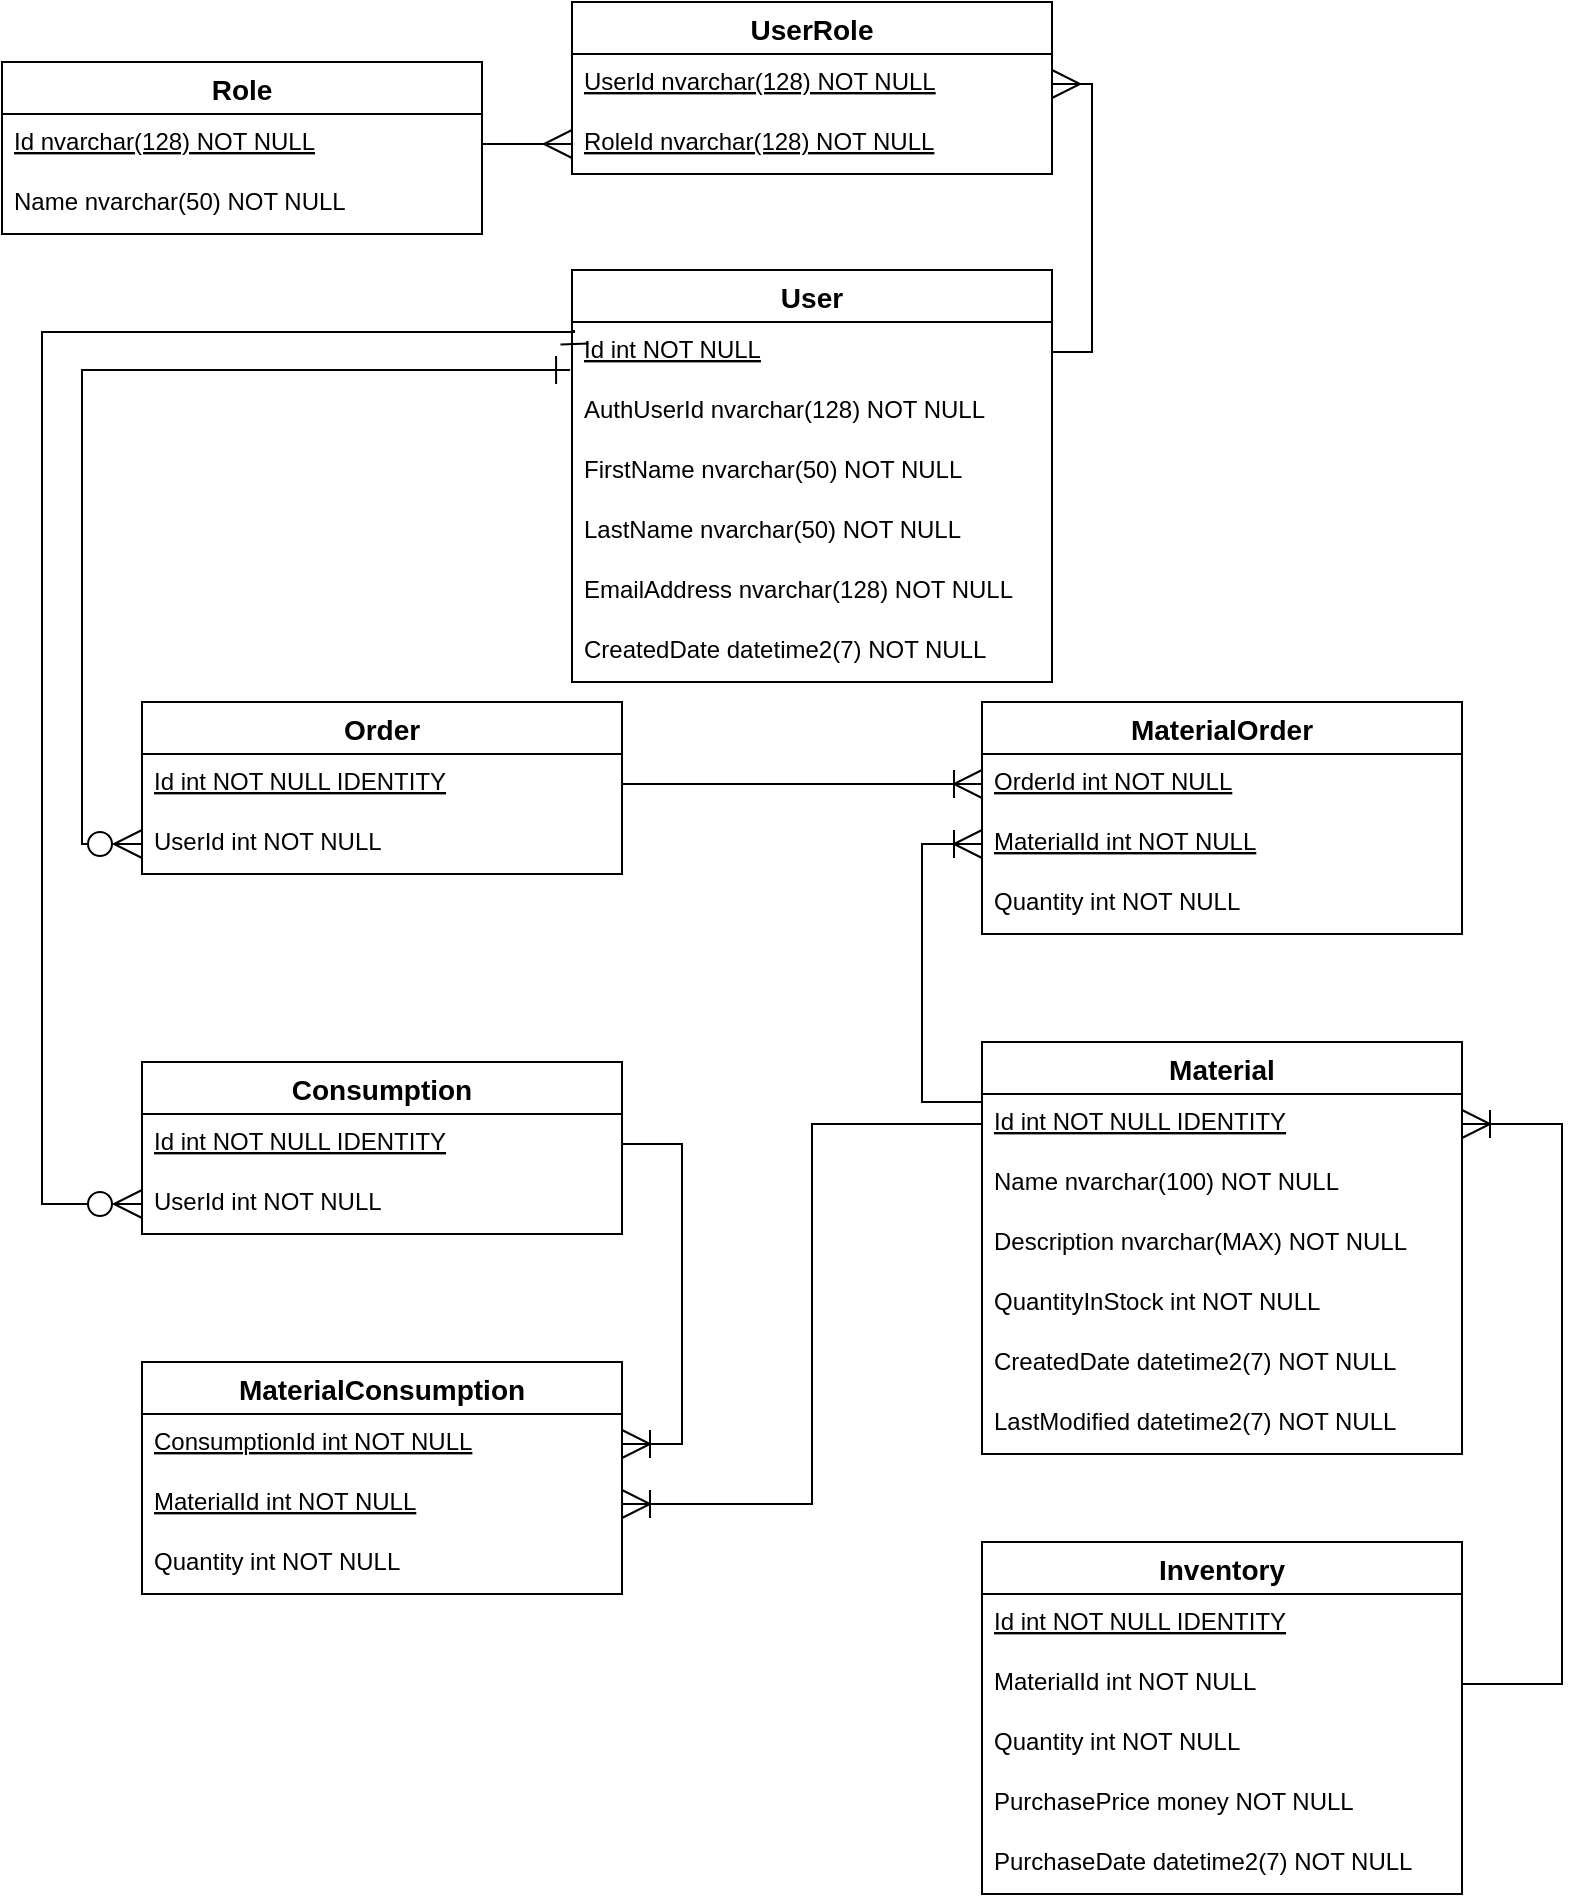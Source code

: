 <mxfile version="16.5.1" type="device"><diagram id="R2lEEEUBdFMjLlhIrx00" name="Page-1"><mxGraphModel dx="1102" dy="865" grid="1" gridSize="10" guides="1" tooltips="1" connect="1" arrows="1" fold="1" page="1" pageScale="1" pageWidth="827" pageHeight="1169" math="0" shadow="0" extFonts="Permanent Marker^https://fonts.googleapis.com/css?family=Permanent+Marker"><root><mxCell id="0"/><mxCell id="1" parent="0"/><mxCell id="kBDeAQ2oc8QEoR5hL12b-32" value="User" style="swimlane;fontStyle=1;childLayout=stackLayout;horizontal=1;startSize=26;horizontalStack=0;resizeParent=1;resizeParentMax=0;resizeLast=0;collapsible=1;marginBottom=0;align=center;fontSize=14;" parent="1" vertex="1"><mxGeometry x="305" y="204" width="240" height="206" as="geometry"/></mxCell><mxCell id="kBDeAQ2oc8QEoR5hL12b-33" value="Id int NOT NULL" style="text;strokeColor=none;fillColor=none;spacingLeft=4;spacingRight=4;overflow=hidden;rotatable=0;points=[[0,0.5],[1,0.5]];portConstraint=eastwest;fontSize=12;fontStyle=4" parent="kBDeAQ2oc8QEoR5hL12b-32" vertex="1"><mxGeometry y="26" width="240" height="30" as="geometry"/></mxCell><mxCell id="uFEEeuUeAV_uHMcNJ2y1-2" value="AuthUserId nvarchar(128) NOT NULL" style="text;strokeColor=none;fillColor=none;spacingLeft=4;spacingRight=4;overflow=hidden;rotatable=0;points=[[0,0.5],[1,0.5]];portConstraint=eastwest;fontSize=12;" vertex="1" parent="kBDeAQ2oc8QEoR5hL12b-32"><mxGeometry y="56" width="240" height="30" as="geometry"/></mxCell><mxCell id="kBDeAQ2oc8QEoR5hL12b-34" value="FirstName nvarchar(50) NOT NULL" style="text;strokeColor=none;fillColor=none;spacingLeft=4;spacingRight=4;overflow=hidden;rotatable=0;points=[[0,0.5],[1,0.5]];portConstraint=eastwest;fontSize=12;" parent="kBDeAQ2oc8QEoR5hL12b-32" vertex="1"><mxGeometry y="86" width="240" height="30" as="geometry"/></mxCell><mxCell id="kBDeAQ2oc8QEoR5hL12b-35" value="LastName nvarchar(50) NOT NULL" style="text;strokeColor=none;fillColor=none;spacingLeft=4;spacingRight=4;overflow=hidden;rotatable=0;points=[[0,0.5],[1,0.5]];portConstraint=eastwest;fontSize=12;" parent="kBDeAQ2oc8QEoR5hL12b-32" vertex="1"><mxGeometry y="116" width="240" height="30" as="geometry"/></mxCell><mxCell id="kBDeAQ2oc8QEoR5hL12b-36" value="EmailAddress nvarchar(128) NOT NULL" style="text;strokeColor=none;fillColor=none;spacingLeft=4;spacingRight=4;overflow=hidden;rotatable=0;points=[[0,0.5],[1,0.5]];portConstraint=eastwest;fontSize=12;" parent="kBDeAQ2oc8QEoR5hL12b-32" vertex="1"><mxGeometry y="146" width="240" height="30" as="geometry"/></mxCell><mxCell id="kBDeAQ2oc8QEoR5hL12b-37" value="CreatedDate datetime2(7) NOT NULL" style="text;strokeColor=none;fillColor=none;spacingLeft=4;spacingRight=4;overflow=hidden;rotatable=0;points=[[0,0.5],[1,0.5]];portConstraint=eastwest;fontSize=12;" parent="kBDeAQ2oc8QEoR5hL12b-32" vertex="1"><mxGeometry y="176" width="240" height="30" as="geometry"/></mxCell><mxCell id="kBDeAQ2oc8QEoR5hL12b-38" value="Material" style="swimlane;fontStyle=1;childLayout=stackLayout;horizontal=1;startSize=26;horizontalStack=0;resizeParent=1;resizeParentMax=0;resizeLast=0;collapsible=1;marginBottom=0;align=center;fontSize=14;" parent="1" vertex="1"><mxGeometry x="510" y="590" width="240" height="206" as="geometry"/></mxCell><mxCell id="kBDeAQ2oc8QEoR5hL12b-39" value="Id int NOT NULL IDENTITY" style="text;strokeColor=none;fillColor=none;spacingLeft=4;spacingRight=4;overflow=hidden;rotatable=0;points=[[0,0.5],[1,0.5]];portConstraint=eastwest;fontSize=12;fontStyle=4" parent="kBDeAQ2oc8QEoR5hL12b-38" vertex="1"><mxGeometry y="26" width="240" height="30" as="geometry"/></mxCell><mxCell id="kBDeAQ2oc8QEoR5hL12b-40" value="Name nvarchar(100) NOT NULL" style="text;strokeColor=none;fillColor=none;spacingLeft=4;spacingRight=4;overflow=hidden;rotatable=0;points=[[0,0.5],[1,0.5]];portConstraint=eastwest;fontSize=12;" parent="kBDeAQ2oc8QEoR5hL12b-38" vertex="1"><mxGeometry y="56" width="240" height="30" as="geometry"/></mxCell><mxCell id="kBDeAQ2oc8QEoR5hL12b-41" value="Description nvarchar(MAX) NOT NULL" style="text;strokeColor=none;fillColor=none;spacingLeft=4;spacingRight=4;overflow=hidden;rotatable=0;points=[[0,0.5],[1,0.5]];portConstraint=eastwest;fontSize=12;" parent="kBDeAQ2oc8QEoR5hL12b-38" vertex="1"><mxGeometry y="86" width="240" height="30" as="geometry"/></mxCell><mxCell id="kBDeAQ2oc8QEoR5hL12b-84" value="QuantityInStock int NOT NULL" style="text;strokeColor=none;fillColor=none;spacingLeft=4;spacingRight=4;overflow=hidden;rotatable=0;points=[[0,0.5],[1,0.5]];portConstraint=eastwest;fontSize=12;fontStyle=0" parent="kBDeAQ2oc8QEoR5hL12b-38" vertex="1"><mxGeometry y="116" width="240" height="30" as="geometry"/></mxCell><mxCell id="kBDeAQ2oc8QEoR5hL12b-42" value="CreatedDate datetime2(7) NOT NULL" style="text;strokeColor=none;fillColor=none;spacingLeft=4;spacingRight=4;overflow=hidden;rotatable=0;points=[[0,0.5],[1,0.5]];portConstraint=eastwest;fontSize=12;" parent="kBDeAQ2oc8QEoR5hL12b-38" vertex="1"><mxGeometry y="146" width="240" height="30" as="geometry"/></mxCell><mxCell id="kBDeAQ2oc8QEoR5hL12b-43" value="LastModified datetime2(7) NOT NULL" style="text;strokeColor=none;fillColor=none;spacingLeft=4;spacingRight=4;overflow=hidden;rotatable=0;points=[[0,0.5],[1,0.5]];portConstraint=eastwest;fontSize=12;" parent="kBDeAQ2oc8QEoR5hL12b-38" vertex="1"><mxGeometry y="176" width="240" height="30" as="geometry"/></mxCell><mxCell id="kBDeAQ2oc8QEoR5hL12b-44" value="Inventory" style="swimlane;fontStyle=1;childLayout=stackLayout;horizontal=1;startSize=26;horizontalStack=0;resizeParent=1;resizeParentMax=0;resizeLast=0;collapsible=1;marginBottom=0;align=center;fontSize=14;" parent="1" vertex="1"><mxGeometry x="510" y="840" width="240" height="176" as="geometry"/></mxCell><mxCell id="kBDeAQ2oc8QEoR5hL12b-45" value="Id int NOT NULL IDENTITY" style="text;strokeColor=none;fillColor=none;spacingLeft=4;spacingRight=4;overflow=hidden;rotatable=0;points=[[0,0.5],[1,0.5]];portConstraint=eastwest;fontSize=12;fontStyle=4" parent="kBDeAQ2oc8QEoR5hL12b-44" vertex="1"><mxGeometry y="26" width="240" height="30" as="geometry"/></mxCell><mxCell id="kBDeAQ2oc8QEoR5hL12b-46" value="MaterialId int NOT NULL" style="text;strokeColor=none;fillColor=none;spacingLeft=4;spacingRight=4;overflow=hidden;rotatable=0;points=[[0,0.5],[1,0.5]];portConstraint=eastwest;fontSize=12;" parent="kBDeAQ2oc8QEoR5hL12b-44" vertex="1"><mxGeometry y="56" width="240" height="30" as="geometry"/></mxCell><mxCell id="kBDeAQ2oc8QEoR5hL12b-47" value="Quantity int NOT NULL" style="text;strokeColor=none;fillColor=none;spacingLeft=4;spacingRight=4;overflow=hidden;rotatable=0;points=[[0,0.5],[1,0.5]];portConstraint=eastwest;fontSize=12;" parent="kBDeAQ2oc8QEoR5hL12b-44" vertex="1"><mxGeometry y="86" width="240" height="30" as="geometry"/></mxCell><mxCell id="kBDeAQ2oc8QEoR5hL12b-48" value="PurchasePrice money NOT NULL" style="text;strokeColor=none;fillColor=none;spacingLeft=4;spacingRight=4;overflow=hidden;rotatable=0;points=[[0,0.5],[1,0.5]];portConstraint=eastwest;fontSize=12;" parent="kBDeAQ2oc8QEoR5hL12b-44" vertex="1"><mxGeometry y="116" width="240" height="30" as="geometry"/></mxCell><mxCell id="kBDeAQ2oc8QEoR5hL12b-49" value="PurchaseDate datetime2(7) NOT NULL" style="text;strokeColor=none;fillColor=none;spacingLeft=4;spacingRight=4;overflow=hidden;rotatable=0;points=[[0,0.5],[1,0.5]];portConstraint=eastwest;fontSize=12;" parent="kBDeAQ2oc8QEoR5hL12b-44" vertex="1"><mxGeometry y="146" width="240" height="30" as="geometry"/></mxCell><mxCell id="kBDeAQ2oc8QEoR5hL12b-58" value="Role" style="swimlane;fontStyle=1;childLayout=stackLayout;horizontal=1;startSize=26;horizontalStack=0;resizeParent=1;resizeParentMax=0;resizeLast=0;collapsible=1;marginBottom=0;align=center;fontSize=14;" parent="1" vertex="1"><mxGeometry x="20" y="100" width="240" height="86" as="geometry"/></mxCell><mxCell id="kBDeAQ2oc8QEoR5hL12b-59" value="Id nvarchar(128) NOT NULL" style="text;strokeColor=none;fillColor=none;spacingLeft=4;spacingRight=4;overflow=hidden;rotatable=0;points=[[0,0.5],[1,0.5]];portConstraint=eastwest;fontSize=12;fontStyle=4" parent="kBDeAQ2oc8QEoR5hL12b-58" vertex="1"><mxGeometry y="26" width="240" height="30" as="geometry"/></mxCell><mxCell id="kBDeAQ2oc8QEoR5hL12b-62" value="Name nvarchar(50) NOT NULL" style="text;strokeColor=none;fillColor=none;spacingLeft=4;spacingRight=4;overflow=hidden;rotatable=0;points=[[0,0.5],[1,0.5]];portConstraint=eastwest;fontSize=12;" parent="kBDeAQ2oc8QEoR5hL12b-58" vertex="1"><mxGeometry y="56" width="240" height="30" as="geometry"/></mxCell><mxCell id="kBDeAQ2oc8QEoR5hL12b-64" value="UserRole" style="swimlane;fontStyle=1;childLayout=stackLayout;horizontal=1;startSize=26;horizontalStack=0;resizeParent=1;resizeParentMax=0;resizeLast=0;collapsible=1;marginBottom=0;align=center;fontSize=14;" parent="1" vertex="1"><mxGeometry x="305" y="70" width="240" height="86" as="geometry"/></mxCell><mxCell id="kBDeAQ2oc8QEoR5hL12b-65" value="UserId nvarchar(128) NOT NULL" style="text;strokeColor=none;fillColor=none;spacingLeft=4;spacingRight=4;overflow=hidden;rotatable=0;points=[[0,0.5],[1,0.5]];portConstraint=eastwest;fontSize=12;fontStyle=4" parent="kBDeAQ2oc8QEoR5hL12b-64" vertex="1"><mxGeometry y="26" width="240" height="30" as="geometry"/></mxCell><mxCell id="kBDeAQ2oc8QEoR5hL12b-70" value="RoleId nvarchar(128) NOT NULL" style="text;strokeColor=none;fillColor=none;spacingLeft=4;spacingRight=4;overflow=hidden;rotatable=0;points=[[0,0.5],[1,0.5]];portConstraint=eastwest;fontSize=12;fontStyle=4" parent="kBDeAQ2oc8QEoR5hL12b-64" vertex="1"><mxGeometry y="56" width="240" height="30" as="geometry"/></mxCell><mxCell id="kBDeAQ2oc8QEoR5hL12b-72" value="Order" style="swimlane;fontStyle=1;childLayout=stackLayout;horizontal=1;startSize=26;horizontalStack=0;resizeParent=1;resizeParentMax=0;resizeLast=0;collapsible=1;marginBottom=0;align=center;fontSize=14;" parent="1" vertex="1"><mxGeometry x="90" y="420" width="240" height="86" as="geometry"/></mxCell><mxCell id="kBDeAQ2oc8QEoR5hL12b-73" value="Id int NOT NULL IDENTITY" style="text;strokeColor=none;fillColor=none;spacingLeft=4;spacingRight=4;overflow=hidden;rotatable=0;points=[[0,0.5],[1,0.5]];portConstraint=eastwest;fontSize=12;fontStyle=4" parent="kBDeAQ2oc8QEoR5hL12b-72" vertex="1"><mxGeometry y="26" width="240" height="30" as="geometry"/></mxCell><mxCell id="kBDeAQ2oc8QEoR5hL12b-77" value="UserId int NOT NULL" style="text;strokeColor=none;fillColor=none;spacingLeft=4;spacingRight=4;overflow=hidden;rotatable=0;points=[[0,0.5],[1,0.5]];portConstraint=eastwest;fontSize=12;" parent="kBDeAQ2oc8QEoR5hL12b-72" vertex="1"><mxGeometry y="56" width="240" height="30" as="geometry"/></mxCell><mxCell id="kBDeAQ2oc8QEoR5hL12b-78" value="MaterialOrder" style="swimlane;fontStyle=1;childLayout=stackLayout;horizontal=1;startSize=26;horizontalStack=0;resizeParent=1;resizeParentMax=0;resizeLast=0;collapsible=1;marginBottom=0;align=center;fontSize=14;" parent="1" vertex="1"><mxGeometry x="510" y="420" width="240" height="116" as="geometry"/></mxCell><mxCell id="kBDeAQ2oc8QEoR5hL12b-79" value="OrderId int NOT NULL" style="text;strokeColor=none;fillColor=none;spacingLeft=4;spacingRight=4;overflow=hidden;rotatable=0;points=[[0,0.5],[1,0.5]];portConstraint=eastwest;fontSize=12;fontStyle=4" parent="kBDeAQ2oc8QEoR5hL12b-78" vertex="1"><mxGeometry y="26" width="240" height="30" as="geometry"/></mxCell><mxCell id="kBDeAQ2oc8QEoR5hL12b-81" value="MaterialId int NOT NULL" style="text;strokeColor=none;fillColor=none;spacingLeft=4;spacingRight=4;overflow=hidden;rotatable=0;points=[[0,0.5],[1,0.5]];portConstraint=eastwest;fontSize=12;fontStyle=4" parent="kBDeAQ2oc8QEoR5hL12b-78" vertex="1"><mxGeometry y="56" width="240" height="30" as="geometry"/></mxCell><mxCell id="kBDeAQ2oc8QEoR5hL12b-82" value="Quantity int NOT NULL" style="text;strokeColor=none;fillColor=none;spacingLeft=4;spacingRight=4;overflow=hidden;rotatable=0;points=[[0,0.5],[1,0.5]];portConstraint=eastwest;fontSize=12;fontStyle=0" parent="kBDeAQ2oc8QEoR5hL12b-78" vertex="1"><mxGeometry y="86" width="240" height="30" as="geometry"/></mxCell><mxCell id="kBDeAQ2oc8QEoR5hL12b-85" style="edgeStyle=orthogonalEdgeStyle;rounded=0;orthogonalLoop=1;jettySize=auto;html=1;exitX=1;exitY=0.5;exitDx=0;exitDy=0;entryX=0;entryY=0.5;entryDx=0;entryDy=0;endArrow=ERmany;endFill=0;endSize=12;" parent="1" source="kBDeAQ2oc8QEoR5hL12b-59" target="kBDeAQ2oc8QEoR5hL12b-70" edge="1"><mxGeometry relative="1" as="geometry"/></mxCell><mxCell id="kBDeAQ2oc8QEoR5hL12b-86" style="edgeStyle=orthogonalEdgeStyle;rounded=0;orthogonalLoop=1;jettySize=auto;html=1;exitX=1;exitY=0.5;exitDx=0;exitDy=0;entryX=1;entryY=0.5;entryDx=0;entryDy=0;endArrow=ERmany;endFill=0;endSize=12;" parent="1" source="kBDeAQ2oc8QEoR5hL12b-33" target="kBDeAQ2oc8QEoR5hL12b-65" edge="1"><mxGeometry relative="1" as="geometry"/></mxCell><mxCell id="kBDeAQ2oc8QEoR5hL12b-87" style="edgeStyle=orthogonalEdgeStyle;rounded=0;orthogonalLoop=1;jettySize=auto;html=1;exitX=0;exitY=0.5;exitDx=0;exitDy=0;entryX=-0.004;entryY=0.8;entryDx=0;entryDy=0;endArrow=ERone;endFill=0;endSize=12;entryPerimeter=0;startArrow=ERzeroToMany;startFill=0;startSize=12;" parent="1" source="kBDeAQ2oc8QEoR5hL12b-77" target="kBDeAQ2oc8QEoR5hL12b-33" edge="1"><mxGeometry relative="1" as="geometry"/></mxCell><mxCell id="kBDeAQ2oc8QEoR5hL12b-88" style="edgeStyle=orthogonalEdgeStyle;rounded=0;orthogonalLoop=1;jettySize=auto;html=1;exitX=1;exitY=0.5;exitDx=0;exitDy=0;entryX=0;entryY=0.5;entryDx=0;entryDy=0;endArrow=ERoneToMany;endFill=0;endSize=12;" parent="1" source="kBDeAQ2oc8QEoR5hL12b-73" target="kBDeAQ2oc8QEoR5hL12b-79" edge="1"><mxGeometry relative="1" as="geometry"/></mxCell><mxCell id="kBDeAQ2oc8QEoR5hL12b-89" style="edgeStyle=orthogonalEdgeStyle;rounded=0;orthogonalLoop=1;jettySize=auto;html=1;exitX=0;exitY=0.5;exitDx=0;exitDy=0;entryX=0;entryY=0.133;entryDx=0;entryDy=0;endArrow=none;endFill=0;entryPerimeter=0;startArrow=ERoneToMany;startFill=0;startSize=12;" parent="1" source="kBDeAQ2oc8QEoR5hL12b-81" target="kBDeAQ2oc8QEoR5hL12b-39" edge="1"><mxGeometry relative="1" as="geometry"/></mxCell><mxCell id="kBDeAQ2oc8QEoR5hL12b-90" style="edgeStyle=orthogonalEdgeStyle;rounded=0;orthogonalLoop=1;jettySize=auto;html=1;exitX=1;exitY=0.5;exitDx=0;exitDy=0;entryX=1;entryY=0.5;entryDx=0;entryDy=0;endArrow=none;endFill=0;startArrow=ERoneToMany;startFill=0;startSize=12;" parent="1" source="kBDeAQ2oc8QEoR5hL12b-39" target="kBDeAQ2oc8QEoR5hL12b-46" edge="1"><mxGeometry relative="1" as="geometry"><Array as="points"><mxPoint x="800" y="631"/><mxPoint x="800" y="911"/></Array></mxGeometry></mxCell><mxCell id="kBDeAQ2oc8QEoR5hL12b-91" value="Consumption" style="swimlane;fontStyle=1;childLayout=stackLayout;horizontal=1;startSize=26;horizontalStack=0;resizeParent=1;resizeParentMax=0;resizeLast=0;collapsible=1;marginBottom=0;align=center;fontSize=14;" parent="1" vertex="1"><mxGeometry x="90" y="600" width="240" height="86" as="geometry"/></mxCell><mxCell id="kBDeAQ2oc8QEoR5hL12b-92" value="Id int NOT NULL IDENTITY" style="text;strokeColor=none;fillColor=none;spacingLeft=4;spacingRight=4;overflow=hidden;rotatable=0;points=[[0,0.5],[1,0.5]];portConstraint=eastwest;fontSize=12;fontStyle=4" parent="kBDeAQ2oc8QEoR5hL12b-91" vertex="1"><mxGeometry y="26" width="240" height="30" as="geometry"/></mxCell><mxCell id="kBDeAQ2oc8QEoR5hL12b-97" value="UserId int NOT NULL" style="text;strokeColor=none;fillColor=none;spacingLeft=4;spacingRight=4;overflow=hidden;rotatable=0;points=[[0,0.5],[1,0.5]];portConstraint=eastwest;fontSize=12;" parent="kBDeAQ2oc8QEoR5hL12b-91" vertex="1"><mxGeometry y="56" width="240" height="30" as="geometry"/></mxCell><mxCell id="kBDeAQ2oc8QEoR5hL12b-101" value="MaterialConsumption" style="swimlane;fontStyle=1;childLayout=stackLayout;horizontal=1;startSize=26;horizontalStack=0;resizeParent=1;resizeParentMax=0;resizeLast=0;collapsible=1;marginBottom=0;align=center;fontSize=14;" parent="1" vertex="1"><mxGeometry x="90" y="750" width="240" height="116" as="geometry"/></mxCell><mxCell id="kBDeAQ2oc8QEoR5hL12b-102" value="ConsumptionId int NOT NULL" style="text;strokeColor=none;fillColor=none;spacingLeft=4;spacingRight=4;overflow=hidden;rotatable=0;points=[[0,0.5],[1,0.5]];portConstraint=eastwest;fontSize=12;fontStyle=4" parent="kBDeAQ2oc8QEoR5hL12b-101" vertex="1"><mxGeometry y="26" width="240" height="30" as="geometry"/></mxCell><mxCell id="kBDeAQ2oc8QEoR5hL12b-103" value="MaterialId int NOT NULL" style="text;strokeColor=none;fillColor=none;spacingLeft=4;spacingRight=4;overflow=hidden;rotatable=0;points=[[0,0.5],[1,0.5]];portConstraint=eastwest;fontSize=12;fontStyle=4" parent="kBDeAQ2oc8QEoR5hL12b-101" vertex="1"><mxGeometry y="56" width="240" height="30" as="geometry"/></mxCell><mxCell id="kBDeAQ2oc8QEoR5hL12b-104" value="Quantity int NOT NULL" style="text;strokeColor=none;fillColor=none;spacingLeft=4;spacingRight=4;overflow=hidden;rotatable=0;points=[[0,0.5],[1,0.5]];portConstraint=eastwest;fontSize=12;fontStyle=0" parent="kBDeAQ2oc8QEoR5hL12b-101" vertex="1"><mxGeometry y="86" width="240" height="30" as="geometry"/></mxCell><mxCell id="kBDeAQ2oc8QEoR5hL12b-106" style="edgeStyle=orthogonalEdgeStyle;rounded=0;orthogonalLoop=1;jettySize=auto;html=1;exitX=0;exitY=0.5;exitDx=0;exitDy=0;endArrow=ERone;endFill=0;startArrow=ERzeroToMany;startFill=0;endSize=12;startSize=12;entryX=0.004;entryY=0.133;entryDx=0;entryDy=0;entryPerimeter=0;" parent="1" source="kBDeAQ2oc8QEoR5hL12b-97" target="kBDeAQ2oc8QEoR5hL12b-33" edge="1"><mxGeometry relative="1" as="geometry"><mxPoint x="300" y="235" as="targetPoint"/><Array as="points"><mxPoint x="40" y="671"/><mxPoint x="40" y="235"/></Array></mxGeometry></mxCell><mxCell id="kBDeAQ2oc8QEoR5hL12b-107" style="edgeStyle=orthogonalEdgeStyle;rounded=0;orthogonalLoop=1;jettySize=auto;html=1;exitX=0;exitY=0.5;exitDx=0;exitDy=0;entryX=1;entryY=0.5;entryDx=0;entryDy=0;endArrow=ERoneToMany;endFill=0;startArrow=none;startFill=0;endSize=12;" parent="1" source="kBDeAQ2oc8QEoR5hL12b-39" target="kBDeAQ2oc8QEoR5hL12b-103" edge="1"><mxGeometry relative="1" as="geometry"/></mxCell><mxCell id="kBDeAQ2oc8QEoR5hL12b-108" style="edgeStyle=orthogonalEdgeStyle;rounded=0;orthogonalLoop=1;jettySize=auto;html=1;exitX=1;exitY=0.5;exitDx=0;exitDy=0;entryX=1;entryY=0.5;entryDx=0;entryDy=0;endArrow=none;endFill=0;startArrow=ERoneToMany;startFill=0;startSize=12;" parent="1" source="kBDeAQ2oc8QEoR5hL12b-102" target="kBDeAQ2oc8QEoR5hL12b-92" edge="1"><mxGeometry relative="1" as="geometry"/></mxCell></root></mxGraphModel></diagram></mxfile>